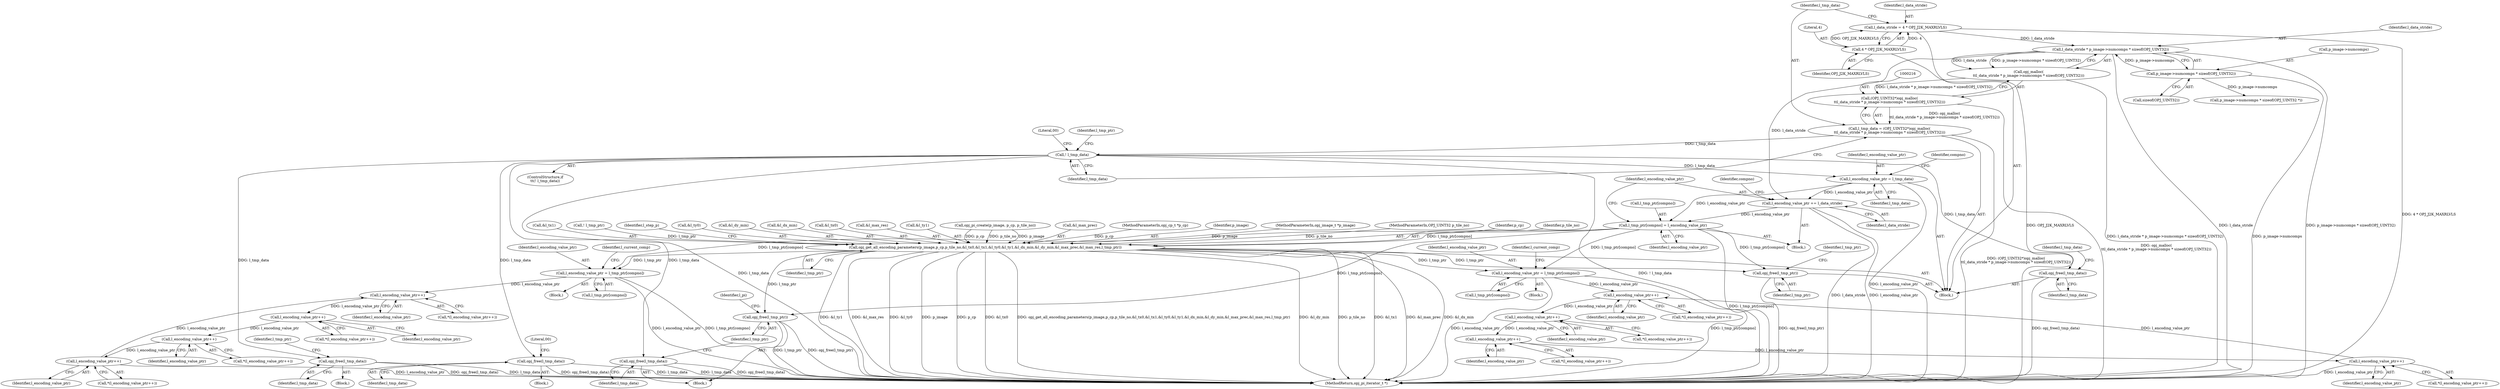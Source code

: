 digraph "0_openjpeg_ef01f18dfc6780b776d0674ed3e7415c6ef54d24@API" {
"1000218" [label="(Call,l_data_stride * p_image->numcomps * sizeof(OPJ_UINT32))"];
"1000208" [label="(Call,l_data_stride = 4 * OPJ_J2K_MAXRLVLS)"];
"1000210" [label="(Call,4 * OPJ_J2K_MAXRLVLS)"];
"1000220" [label="(Call,p_image->numcomps * sizeof(OPJ_UINT32))"];
"1000217" [label="(Call,opj_malloc(\n\t\tl_data_stride * p_image->numcomps * sizeof(OPJ_UINT32)))"];
"1000215" [label="(Call,(OPJ_UINT32*)opj_malloc(\n\t\tl_data_stride * p_image->numcomps * sizeof(OPJ_UINT32)))"];
"1000213" [label="(Call,l_tmp_data = (OPJ_UINT32*)opj_malloc(\n\t\tl_data_stride * p_image->numcomps * sizeof(OPJ_UINT32)))"];
"1000227" [label="(Call,! l_tmp_data)"];
"1000247" [label="(Call,opj_free(l_tmp_data))"];
"1000261" [label="(Call,opj_free(l_tmp_data))"];
"1000267" [label="(Call,l_encoding_value_ptr = l_tmp_data)"];
"1000282" [label="(Call,l_tmp_ptr[compno] = l_encoding_value_ptr)"];
"1000290" [label="(Call,opj_get_all_encoding_parameters(p_image,p_cp,p_tile_no,&l_tx0,&l_tx1,&l_ty0,&l_ty1,&l_dx_min,&l_dy_min,&l_max_prec,&l_max_res,l_tmp_ptr))"];
"1000374" [label="(Call,opj_free(l_tmp_ptr))"];
"1000454" [label="(Call,l_encoding_value_ptr = l_tmp_ptr[compno])"];
"1000490" [label="(Call,l_encoding_value_ptr++)"];
"1000497" [label="(Call,l_encoding_value_ptr++)"];
"1000504" [label="(Call,l_encoding_value_ptr++)"];
"1000511" [label="(Call,l_encoding_value_ptr++)"];
"1000606" [label="(Call,l_encoding_value_ptr = l_tmp_ptr[compno])"];
"1000642" [label="(Call,l_encoding_value_ptr++)"];
"1000649" [label="(Call,l_encoding_value_ptr++)"];
"1000656" [label="(Call,l_encoding_value_ptr++)"];
"1000663" [label="(Call,l_encoding_value_ptr++)"];
"1000689" [label="(Call,opj_free(l_tmp_ptr))"];
"1000287" [label="(Call,l_encoding_value_ptr += l_data_stride)"];
"1000372" [label="(Call,opj_free(l_tmp_data))"];
"1000684" [label="(Call,opj_free(l_tmp_data))"];
"1000498" [label="(Identifier,l_encoding_value_ptr)"];
"1000208" [label="(Call,l_data_stride = 4 * OPJ_J2K_MAXRLVLS)"];
"1000250" [label="(Literal,00)"];
"1000212" [label="(Identifier,OPJ_J2K_MAXRLVLS)"];
"1000288" [label="(Identifier,l_encoding_value_ptr)"];
"1000282" [label="(Call,l_tmp_ptr[compno] = l_encoding_value_ptr)"];
"1000210" [label="(Call,4 * OPJ_J2K_MAXRLVLS)"];
"1000655" [label="(Call,*(l_encoding_value_ptr++))"];
"1000294" [label="(Call,&l_tx0)"];
"1000447" [label="(Block,)"];
"1000127" [label="(Block,)"];
"1000308" [label="(Call,&l_max_res)"];
"1000260" [label="(Block,)"];
"1000657" [label="(Identifier,l_encoding_value_ptr)"];
"1000211" [label="(Literal,4)"];
"1000300" [label="(Call,&l_ty1)"];
"1000253" [label="(Call,opj_pi_create(p_image, p_cp, p_tile_no))"];
"1000662" [label="(Call,*(l_encoding_value_ptr++))"];
"1000217" [label="(Call,opj_malloc(\n\t\tl_data_stride * p_image->numcomps * sizeof(OPJ_UINT32)))"];
"1000371" [label="(Block,)"];
"1000491" [label="(Identifier,l_encoding_value_ptr)"];
"1000692" [label="(Identifier,l_tmp_ptr)"];
"1000649" [label="(Call,l_encoding_value_ptr++)"];
"1000497" [label="(Call,l_encoding_value_ptr++)"];
"1000613" [label="(Identifier,l_current_comp)"];
"1000489" [label="(Call,*(l_encoding_value_ptr++))"];
"1000650" [label="(Identifier,l_encoding_value_ptr)"];
"1000687" [label="(Identifier,l_tmp_data)"];
"1000373" [label="(Identifier,l_tmp_data)"];
"1000607" [label="(Identifier,l_encoding_value_ptr)"];
"1000269" [label="(Identifier,l_tmp_data)"];
"1000656" [label="(Call,l_encoding_value_ptr++)"];
"1000510" [label="(Call,*(l_encoding_value_ptr++))"];
"1000685" [label="(Identifier,l_tmp_data)"];
"1000214" [label="(Identifier,l_tmp_data)"];
"1000503" [label="(Call,*(l_encoding_value_ptr++))"];
"1000261" [label="(Call,opj_free(l_tmp_data))"];
"1000233" [label="(Identifier,l_tmp_ptr)"];
"1000306" [label="(Call,&l_max_prec)"];
"1000713" [label="(MethodReturn,opj_pi_iterator_t *)"];
"1000496" [label="(Call,*(l_encoding_value_ptr++))"];
"1000280" [label="(Identifier,compno)"];
"1000231" [label="(Literal,00)"];
"1000248" [label="(Identifier,l_tmp_data)"];
"1000375" [label="(Identifier,l_tmp_ptr)"];
"1000642" [label="(Call,l_encoding_value_ptr++)"];
"1000663" [label="(Call,l_encoding_value_ptr++)"];
"1000684" [label="(Call,opj_free(l_tmp_data))"];
"1000377" [label="(Identifier,l_pi)"];
"1000268" [label="(Identifier,l_encoding_value_ptr)"];
"1000221" [label="(Call,p_image->numcomps)"];
"1000262" [label="(Identifier,l_tmp_data)"];
"1000125" [label="(MethodParameterIn,opj_cp_t *p_cp)"];
"1000310" [label="(Identifier,l_tmp_ptr)"];
"1000461" [label="(Identifier,l_current_comp)"];
"1000455" [label="(Identifier,l_encoding_value_ptr)"];
"1000286" [label="(Identifier,l_encoding_value_ptr)"];
"1000290" [label="(Call,opj_get_all_encoding_parameters(p_image,p_cp,p_tile_no,&l_tx0,&l_tx1,&l_ty0,&l_ty1,&l_dx_min,&l_dy_min,&l_max_prec,&l_max_res,l_tmp_ptr))"];
"1000246" [label="(Block,)"];
"1000291" [label="(Identifier,p_image)"];
"1000220" [label="(Call,p_image->numcomps * sizeof(OPJ_UINT32))"];
"1000608" [label="(Call,l_tmp_ptr[compno])"];
"1000281" [label="(Block,)"];
"1000124" [label="(MethodParameterIn,opj_image_t *p_image)"];
"1000289" [label="(Identifier,l_data_stride)"];
"1000215" [label="(Call,(OPJ_UINT32*)opj_malloc(\n\t\tl_data_stride * p_image->numcomps * sizeof(OPJ_UINT32)))"];
"1000126" [label="(MethodParameterIn,OPJ_UINT32 p_tile_no)"];
"1000292" [label="(Identifier,p_cp)"];
"1000219" [label="(Identifier,l_data_stride)"];
"1000454" [label="(Call,l_encoding_value_ptr = l_tmp_ptr[compno])"];
"1000293" [label="(Identifier,p_tile_no)"];
"1000287" [label="(Call,l_encoding_value_ptr += l_data_stride)"];
"1000504" [label="(Call,l_encoding_value_ptr++)"];
"1000296" [label="(Call,&l_tx1)"];
"1000244" [label="(Call,! l_tmp_ptr)"];
"1000505" [label="(Identifier,l_encoding_value_ptr)"];
"1000643" [label="(Identifier,l_encoding_value_ptr)"];
"1000264" [label="(Identifier,l_tmp_ptr)"];
"1000641" [label="(Call,*(l_encoding_value_ptr++))"];
"1000599" [label="(Block,)"];
"1000372" [label="(Call,opj_free(l_tmp_data))"];
"1000512" [label="(Identifier,l_encoding_value_ptr)"];
"1000511" [label="(Call,l_encoding_value_ptr++)"];
"1000312" [label="(Identifier,l_step_p)"];
"1000490" [label="(Call,l_encoding_value_ptr++)"];
"1000298" [label="(Call,&l_ty0)"];
"1000209" [label="(Identifier,l_data_stride)"];
"1000690" [label="(Identifier,l_tmp_ptr)"];
"1000664" [label="(Identifier,l_encoding_value_ptr)"];
"1000304" [label="(Call,&l_dy_min)"];
"1000267" [label="(Call,l_encoding_value_ptr = l_tmp_data)"];
"1000227" [label="(Call,! l_tmp_data)"];
"1000606" [label="(Call,l_encoding_value_ptr = l_tmp_ptr[compno])"];
"1000283" [label="(Call,l_tmp_ptr[compno])"];
"1000689" [label="(Call,opj_free(l_tmp_ptr))"];
"1000224" [label="(Call,sizeof(OPJ_UINT32))"];
"1000247" [label="(Call,opj_free(l_tmp_data))"];
"1000374" [label="(Call,opj_free(l_tmp_ptr))"];
"1000213" [label="(Call,l_tmp_data = (OPJ_UINT32*)opj_malloc(\n\t\tl_data_stride * p_image->numcomps * sizeof(OPJ_UINT32)))"];
"1000218" [label="(Call,l_data_stride * p_image->numcomps * sizeof(OPJ_UINT32))"];
"1000228" [label="(Identifier,l_tmp_data)"];
"1000302" [label="(Call,&l_dx_min)"];
"1000648" [label="(Call,*(l_encoding_value_ptr++))"];
"1000237" [label="(Call,p_image->numcomps * sizeof(OPJ_UINT32 *))"];
"1000272" [label="(Identifier,compno)"];
"1000456" [label="(Call,l_tmp_ptr[compno])"];
"1000226" [label="(ControlStructure,if\n\t\t(! l_tmp_data))"];
"1000218" -> "1000217"  [label="AST: "];
"1000218" -> "1000220"  [label="CFG: "];
"1000219" -> "1000218"  [label="AST: "];
"1000220" -> "1000218"  [label="AST: "];
"1000217" -> "1000218"  [label="CFG: "];
"1000218" -> "1000713"  [label="DDG: l_data_stride"];
"1000218" -> "1000713"  [label="DDG: p_image->numcomps * sizeof(OPJ_UINT32)"];
"1000218" -> "1000217"  [label="DDG: l_data_stride"];
"1000218" -> "1000217"  [label="DDG: p_image->numcomps * sizeof(OPJ_UINT32)"];
"1000208" -> "1000218"  [label="DDG: l_data_stride"];
"1000220" -> "1000218"  [label="DDG: p_image->numcomps"];
"1000218" -> "1000287"  [label="DDG: l_data_stride"];
"1000208" -> "1000127"  [label="AST: "];
"1000208" -> "1000210"  [label="CFG: "];
"1000209" -> "1000208"  [label="AST: "];
"1000210" -> "1000208"  [label="AST: "];
"1000214" -> "1000208"  [label="CFG: "];
"1000208" -> "1000713"  [label="DDG: 4 * OPJ_J2K_MAXRLVLS"];
"1000210" -> "1000208"  [label="DDG: 4"];
"1000210" -> "1000208"  [label="DDG: OPJ_J2K_MAXRLVLS"];
"1000210" -> "1000212"  [label="CFG: "];
"1000211" -> "1000210"  [label="AST: "];
"1000212" -> "1000210"  [label="AST: "];
"1000210" -> "1000713"  [label="DDG: OPJ_J2K_MAXRLVLS"];
"1000220" -> "1000224"  [label="CFG: "];
"1000221" -> "1000220"  [label="AST: "];
"1000224" -> "1000220"  [label="AST: "];
"1000220" -> "1000713"  [label="DDG: p_image->numcomps"];
"1000220" -> "1000237"  [label="DDG: p_image->numcomps"];
"1000217" -> "1000215"  [label="AST: "];
"1000215" -> "1000217"  [label="CFG: "];
"1000217" -> "1000713"  [label="DDG: l_data_stride * p_image->numcomps * sizeof(OPJ_UINT32)"];
"1000217" -> "1000215"  [label="DDG: l_data_stride * p_image->numcomps * sizeof(OPJ_UINT32)"];
"1000215" -> "1000213"  [label="AST: "];
"1000216" -> "1000215"  [label="AST: "];
"1000213" -> "1000215"  [label="CFG: "];
"1000215" -> "1000713"  [label="DDG: opj_malloc(\n\t\tl_data_stride * p_image->numcomps * sizeof(OPJ_UINT32))"];
"1000215" -> "1000213"  [label="DDG: opj_malloc(\n\t\tl_data_stride * p_image->numcomps * sizeof(OPJ_UINT32))"];
"1000213" -> "1000127"  [label="AST: "];
"1000214" -> "1000213"  [label="AST: "];
"1000228" -> "1000213"  [label="CFG: "];
"1000213" -> "1000713"  [label="DDG: (OPJ_UINT32*)opj_malloc(\n\t\tl_data_stride * p_image->numcomps * sizeof(OPJ_UINT32))"];
"1000213" -> "1000227"  [label="DDG: l_tmp_data"];
"1000227" -> "1000226"  [label="AST: "];
"1000227" -> "1000228"  [label="CFG: "];
"1000228" -> "1000227"  [label="AST: "];
"1000231" -> "1000227"  [label="CFG: "];
"1000233" -> "1000227"  [label="CFG: "];
"1000227" -> "1000713"  [label="DDG: ! l_tmp_data"];
"1000227" -> "1000713"  [label="DDG: l_tmp_data"];
"1000227" -> "1000247"  [label="DDG: l_tmp_data"];
"1000227" -> "1000261"  [label="DDG: l_tmp_data"];
"1000227" -> "1000267"  [label="DDG: l_tmp_data"];
"1000227" -> "1000372"  [label="DDG: l_tmp_data"];
"1000227" -> "1000684"  [label="DDG: l_tmp_data"];
"1000247" -> "1000246"  [label="AST: "];
"1000247" -> "1000248"  [label="CFG: "];
"1000248" -> "1000247"  [label="AST: "];
"1000250" -> "1000247"  [label="CFG: "];
"1000247" -> "1000713"  [label="DDG: l_tmp_data"];
"1000247" -> "1000713"  [label="DDG: opj_free(l_tmp_data)"];
"1000261" -> "1000260"  [label="AST: "];
"1000261" -> "1000262"  [label="CFG: "];
"1000262" -> "1000261"  [label="AST: "];
"1000264" -> "1000261"  [label="CFG: "];
"1000261" -> "1000713"  [label="DDG: l_tmp_data"];
"1000261" -> "1000713"  [label="DDG: opj_free(l_tmp_data)"];
"1000267" -> "1000127"  [label="AST: "];
"1000267" -> "1000269"  [label="CFG: "];
"1000268" -> "1000267"  [label="AST: "];
"1000269" -> "1000267"  [label="AST: "];
"1000272" -> "1000267"  [label="CFG: "];
"1000267" -> "1000713"  [label="DDG: l_encoding_value_ptr"];
"1000267" -> "1000282"  [label="DDG: l_encoding_value_ptr"];
"1000267" -> "1000287"  [label="DDG: l_encoding_value_ptr"];
"1000282" -> "1000281"  [label="AST: "];
"1000282" -> "1000286"  [label="CFG: "];
"1000283" -> "1000282"  [label="AST: "];
"1000286" -> "1000282"  [label="AST: "];
"1000288" -> "1000282"  [label="CFG: "];
"1000282" -> "1000713"  [label="DDG: l_tmp_ptr[compno]"];
"1000287" -> "1000282"  [label="DDG: l_encoding_value_ptr"];
"1000282" -> "1000290"  [label="DDG: l_tmp_ptr[compno]"];
"1000282" -> "1000374"  [label="DDG: l_tmp_ptr[compno]"];
"1000282" -> "1000454"  [label="DDG: l_tmp_ptr[compno]"];
"1000282" -> "1000606"  [label="DDG: l_tmp_ptr[compno]"];
"1000282" -> "1000689"  [label="DDG: l_tmp_ptr[compno]"];
"1000290" -> "1000127"  [label="AST: "];
"1000290" -> "1000310"  [label="CFG: "];
"1000291" -> "1000290"  [label="AST: "];
"1000292" -> "1000290"  [label="AST: "];
"1000293" -> "1000290"  [label="AST: "];
"1000294" -> "1000290"  [label="AST: "];
"1000296" -> "1000290"  [label="AST: "];
"1000298" -> "1000290"  [label="AST: "];
"1000300" -> "1000290"  [label="AST: "];
"1000302" -> "1000290"  [label="AST: "];
"1000304" -> "1000290"  [label="AST: "];
"1000306" -> "1000290"  [label="AST: "];
"1000308" -> "1000290"  [label="AST: "];
"1000310" -> "1000290"  [label="AST: "];
"1000312" -> "1000290"  [label="CFG: "];
"1000290" -> "1000713"  [label="DDG: &l_ty0"];
"1000290" -> "1000713"  [label="DDG: p_image"];
"1000290" -> "1000713"  [label="DDG: p_cp"];
"1000290" -> "1000713"  [label="DDG: &l_tx0"];
"1000290" -> "1000713"  [label="DDG: opj_get_all_encoding_parameters(p_image,p_cp,p_tile_no,&l_tx0,&l_tx1,&l_ty0,&l_ty1,&l_dx_min,&l_dy_min,&l_max_prec,&l_max_res,l_tmp_ptr)"];
"1000290" -> "1000713"  [label="DDG: &l_dy_min"];
"1000290" -> "1000713"  [label="DDG: p_tile_no"];
"1000290" -> "1000713"  [label="DDG: &l_tx1"];
"1000290" -> "1000713"  [label="DDG: &l_max_prec"];
"1000290" -> "1000713"  [label="DDG: &l_dx_min"];
"1000290" -> "1000713"  [label="DDG: &l_ty1"];
"1000290" -> "1000713"  [label="DDG: &l_max_res"];
"1000253" -> "1000290"  [label="DDG: p_image"];
"1000253" -> "1000290"  [label="DDG: p_cp"];
"1000253" -> "1000290"  [label="DDG: p_tile_no"];
"1000124" -> "1000290"  [label="DDG: p_image"];
"1000125" -> "1000290"  [label="DDG: p_cp"];
"1000126" -> "1000290"  [label="DDG: p_tile_no"];
"1000244" -> "1000290"  [label="DDG: l_tmp_ptr"];
"1000290" -> "1000374"  [label="DDG: l_tmp_ptr"];
"1000290" -> "1000454"  [label="DDG: l_tmp_ptr"];
"1000290" -> "1000606"  [label="DDG: l_tmp_ptr"];
"1000290" -> "1000689"  [label="DDG: l_tmp_ptr"];
"1000374" -> "1000371"  [label="AST: "];
"1000374" -> "1000375"  [label="CFG: "];
"1000375" -> "1000374"  [label="AST: "];
"1000377" -> "1000374"  [label="CFG: "];
"1000374" -> "1000713"  [label="DDG: l_tmp_ptr"];
"1000374" -> "1000713"  [label="DDG: opj_free(l_tmp_ptr)"];
"1000454" -> "1000447"  [label="AST: "];
"1000454" -> "1000456"  [label="CFG: "];
"1000455" -> "1000454"  [label="AST: "];
"1000456" -> "1000454"  [label="AST: "];
"1000461" -> "1000454"  [label="CFG: "];
"1000454" -> "1000713"  [label="DDG: l_encoding_value_ptr"];
"1000454" -> "1000713"  [label="DDG: l_tmp_ptr[compno]"];
"1000454" -> "1000490"  [label="DDG: l_encoding_value_ptr"];
"1000490" -> "1000489"  [label="AST: "];
"1000490" -> "1000491"  [label="CFG: "];
"1000491" -> "1000490"  [label="AST: "];
"1000489" -> "1000490"  [label="CFG: "];
"1000511" -> "1000490"  [label="DDG: l_encoding_value_ptr"];
"1000490" -> "1000497"  [label="DDG: l_encoding_value_ptr"];
"1000497" -> "1000496"  [label="AST: "];
"1000497" -> "1000498"  [label="CFG: "];
"1000498" -> "1000497"  [label="AST: "];
"1000496" -> "1000497"  [label="CFG: "];
"1000497" -> "1000504"  [label="DDG: l_encoding_value_ptr"];
"1000504" -> "1000503"  [label="AST: "];
"1000504" -> "1000505"  [label="CFG: "];
"1000505" -> "1000504"  [label="AST: "];
"1000503" -> "1000504"  [label="CFG: "];
"1000504" -> "1000511"  [label="DDG: l_encoding_value_ptr"];
"1000511" -> "1000510"  [label="AST: "];
"1000511" -> "1000512"  [label="CFG: "];
"1000512" -> "1000511"  [label="AST: "];
"1000510" -> "1000511"  [label="CFG: "];
"1000511" -> "1000713"  [label="DDG: l_encoding_value_ptr"];
"1000606" -> "1000599"  [label="AST: "];
"1000606" -> "1000608"  [label="CFG: "];
"1000607" -> "1000606"  [label="AST: "];
"1000608" -> "1000606"  [label="AST: "];
"1000613" -> "1000606"  [label="CFG: "];
"1000606" -> "1000713"  [label="DDG: l_encoding_value_ptr"];
"1000606" -> "1000713"  [label="DDG: l_tmp_ptr[compno]"];
"1000606" -> "1000642"  [label="DDG: l_encoding_value_ptr"];
"1000642" -> "1000641"  [label="AST: "];
"1000642" -> "1000643"  [label="CFG: "];
"1000643" -> "1000642"  [label="AST: "];
"1000641" -> "1000642"  [label="CFG: "];
"1000663" -> "1000642"  [label="DDG: l_encoding_value_ptr"];
"1000642" -> "1000649"  [label="DDG: l_encoding_value_ptr"];
"1000649" -> "1000648"  [label="AST: "];
"1000649" -> "1000650"  [label="CFG: "];
"1000650" -> "1000649"  [label="AST: "];
"1000648" -> "1000649"  [label="CFG: "];
"1000649" -> "1000656"  [label="DDG: l_encoding_value_ptr"];
"1000656" -> "1000655"  [label="AST: "];
"1000656" -> "1000657"  [label="CFG: "];
"1000657" -> "1000656"  [label="AST: "];
"1000655" -> "1000656"  [label="CFG: "];
"1000656" -> "1000663"  [label="DDG: l_encoding_value_ptr"];
"1000663" -> "1000662"  [label="AST: "];
"1000663" -> "1000664"  [label="CFG: "];
"1000664" -> "1000663"  [label="AST: "];
"1000662" -> "1000663"  [label="CFG: "];
"1000663" -> "1000713"  [label="DDG: l_encoding_value_ptr"];
"1000689" -> "1000127"  [label="AST: "];
"1000689" -> "1000690"  [label="CFG: "];
"1000690" -> "1000689"  [label="AST: "];
"1000692" -> "1000689"  [label="CFG: "];
"1000689" -> "1000713"  [label="DDG: opj_free(l_tmp_ptr)"];
"1000287" -> "1000281"  [label="AST: "];
"1000287" -> "1000289"  [label="CFG: "];
"1000288" -> "1000287"  [label="AST: "];
"1000289" -> "1000287"  [label="AST: "];
"1000280" -> "1000287"  [label="CFG: "];
"1000287" -> "1000713"  [label="DDG: l_data_stride"];
"1000287" -> "1000713"  [label="DDG: l_encoding_value_ptr"];
"1000372" -> "1000371"  [label="AST: "];
"1000372" -> "1000373"  [label="CFG: "];
"1000373" -> "1000372"  [label="AST: "];
"1000375" -> "1000372"  [label="CFG: "];
"1000372" -> "1000713"  [label="DDG: l_tmp_data"];
"1000372" -> "1000713"  [label="DDG: opj_free(l_tmp_data)"];
"1000684" -> "1000127"  [label="AST: "];
"1000684" -> "1000685"  [label="CFG: "];
"1000685" -> "1000684"  [label="AST: "];
"1000687" -> "1000684"  [label="CFG: "];
"1000684" -> "1000713"  [label="DDG: opj_free(l_tmp_data)"];
}
